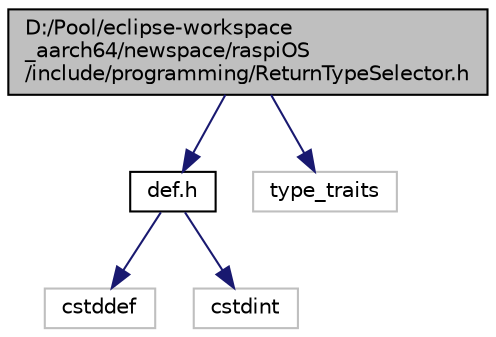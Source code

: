 digraph "D:/Pool/eclipse-workspace_aarch64/newspace/raspiOS/include/programming/ReturnTypeSelector.h"
{
  edge [fontname="Helvetica",fontsize="10",labelfontname="Helvetica",labelfontsize="10"];
  node [fontname="Helvetica",fontsize="10",shape=record];
  Node2326 [label="D:/Pool/eclipse-workspace\l_aarch64/newspace/raspiOS\l/include/programming/ReturnTypeSelector.h",height=0.2,width=0.4,color="black", fillcolor="grey75", style="filled", fontcolor="black"];
  Node2326 -> Node2327 [color="midnightblue",fontsize="10",style="solid",fontname="Helvetica"];
  Node2327 [label="def.h",height=0.2,width=0.4,color="black", fillcolor="white", style="filled",URL="$d4/da4/def_8h.html"];
  Node2327 -> Node2328 [color="midnightblue",fontsize="10",style="solid",fontname="Helvetica"];
  Node2328 [label="cstddef",height=0.2,width=0.4,color="grey75", fillcolor="white", style="filled"];
  Node2327 -> Node2329 [color="midnightblue",fontsize="10",style="solid",fontname="Helvetica"];
  Node2329 [label="cstdint",height=0.2,width=0.4,color="grey75", fillcolor="white", style="filled"];
  Node2326 -> Node2330 [color="midnightblue",fontsize="10",style="solid",fontname="Helvetica"];
  Node2330 [label="type_traits",height=0.2,width=0.4,color="grey75", fillcolor="white", style="filled"];
}
